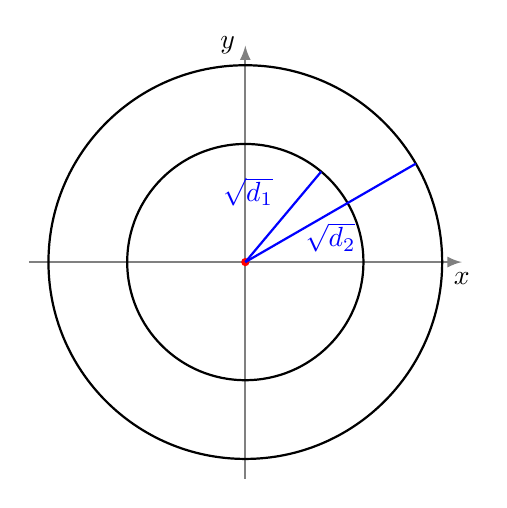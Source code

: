 \begin{tikzpicture}[scale=0.5]


  \draw[->,>=latex,thick,gray] (-5.5,0) -- (5.5,0) node[below,black] {$x$};
  \draw[->,>=latex,thick,gray] (0,-5.5) -- (0,5.5) node[left,black] {$y$};

% Centre
\coordinate (O)  at (0,0);
\fill[red] (O) circle (3pt);

 \draw[thick] (0,0) circle (3 cm);
 \draw[thick] (0,0) circle (5 cm);


% Rayons
  \draw[thick,blue] (O)--(50:3) node[midway, above left]{$\sqrt{d_1}$};
  \draw[thick,blue] (O)--(30:5) node[midway, below]{$\sqrt{d_2}$};

\end{tikzpicture}
